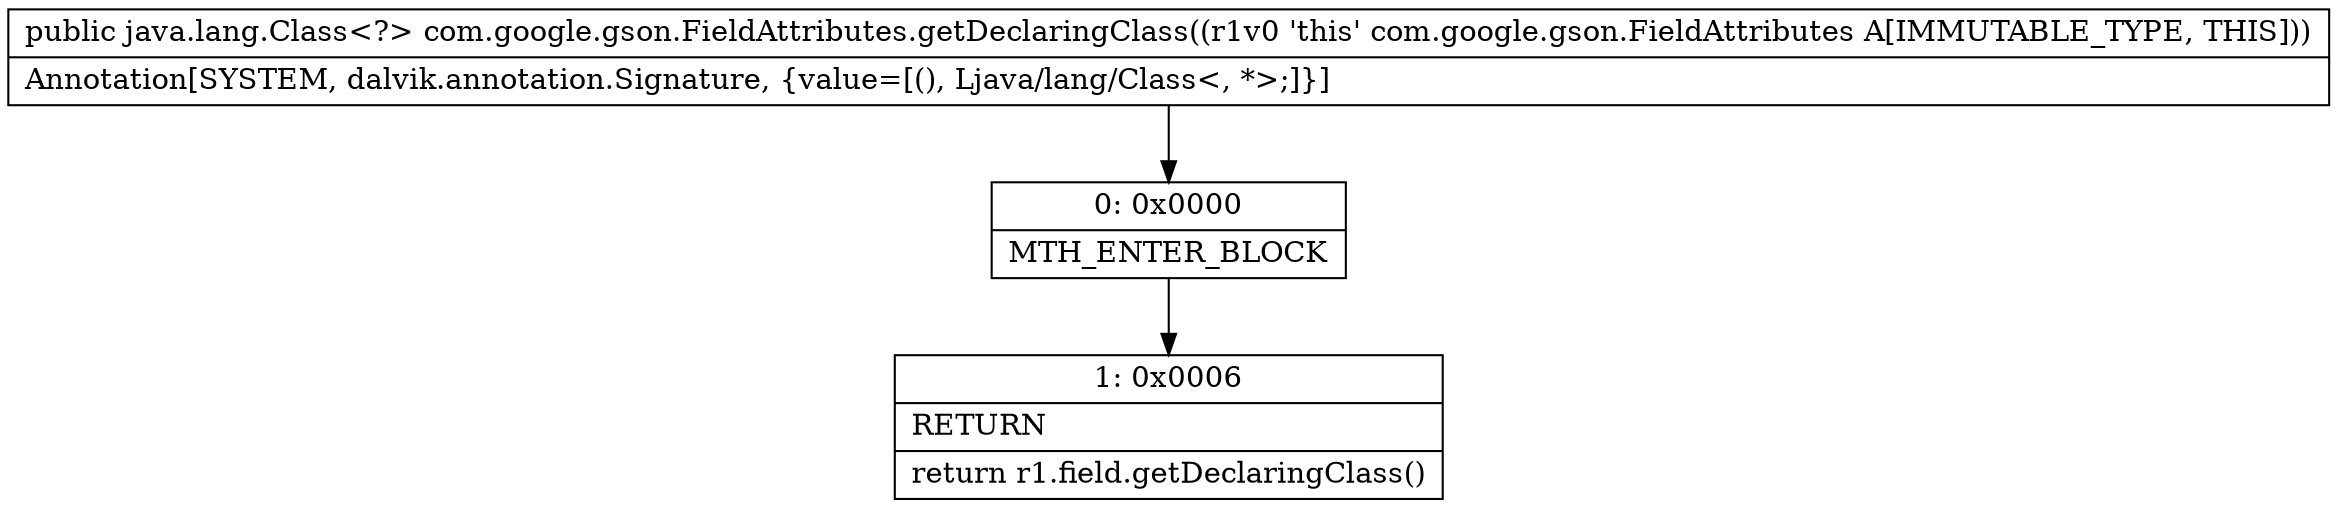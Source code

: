 digraph "CFG forcom.google.gson.FieldAttributes.getDeclaringClass()Ljava\/lang\/Class;" {
Node_0 [shape=record,label="{0\:\ 0x0000|MTH_ENTER_BLOCK\l}"];
Node_1 [shape=record,label="{1\:\ 0x0006|RETURN\l|return r1.field.getDeclaringClass()\l}"];
MethodNode[shape=record,label="{public java.lang.Class\<?\> com.google.gson.FieldAttributes.getDeclaringClass((r1v0 'this' com.google.gson.FieldAttributes A[IMMUTABLE_TYPE, THIS]))  | Annotation[SYSTEM, dalvik.annotation.Signature, \{value=[(), Ljava\/lang\/Class\<, *\>;]\}]\l}"];
MethodNode -> Node_0;
Node_0 -> Node_1;
}

